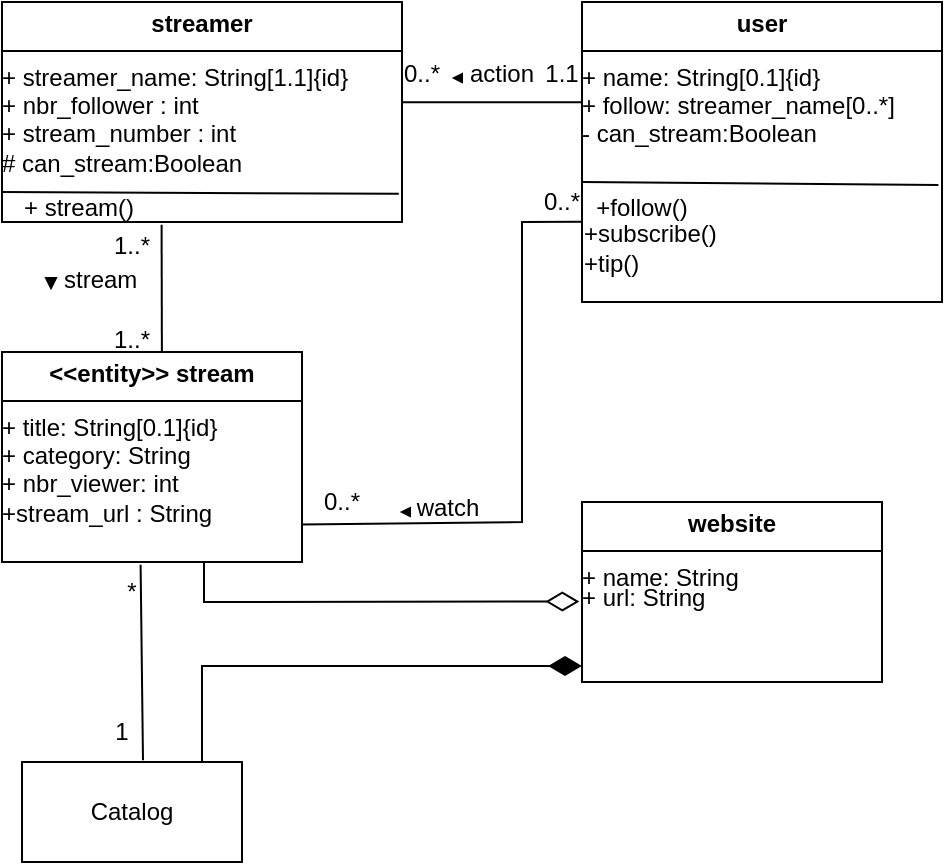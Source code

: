 <mxfile version="26.0.5">
  <diagram name="Page-1" id="72PGZ6ex92y7Sb8GpRT1">
    <mxGraphModel dx="848" dy="463" grid="1" gridSize="10" guides="1" tooltips="1" connect="1" arrows="1" fold="1" page="1" pageScale="1" pageWidth="827" pageHeight="1169" math="0" shadow="0">
      <root>
        <mxCell id="0" />
        <mxCell id="1" parent="0" />
        <mxCell id="iqtrlMXNQQJEfBGOO0jX-21" value="&lt;p style=&quot;margin:0px;margin-top:4px;text-align:center;&quot;&gt;&lt;b&gt;streamer&lt;/b&gt;&lt;/p&gt;&lt;hr size=&quot;1&quot; style=&quot;border-style:solid;&quot;&gt;&lt;div style=&quot;height:2px;&quot;&gt;+ streamer_name: String[1.1]{id}&lt;br&gt;&lt;/div&gt;&lt;div style=&quot;height:2px;&quot;&gt;&lt;br&gt;&lt;/div&gt;&lt;div style=&quot;height:2px;&quot;&gt;&lt;br&gt;&lt;/div&gt;&lt;div style=&quot;height:2px;&quot;&gt;&lt;br&gt;&lt;/div&gt;&lt;div style=&quot;height:2px;&quot;&gt;&lt;br&gt;&lt;/div&gt;&lt;div style=&quot;height:2px;&quot;&gt;&lt;br&gt;&lt;/div&gt;&lt;div style=&quot;height:2px;&quot;&gt;&lt;br&gt;&lt;/div&gt;&lt;div style=&quot;height:2px;&quot;&gt;+ nbr_follower : int&lt;br&gt;&lt;/div&gt;&lt;div style=&quot;height:2px;&quot;&gt;&lt;br&gt;&lt;/div&gt;&lt;div style=&quot;height:2px;&quot;&gt;&lt;br&gt;&lt;/div&gt;&lt;div style=&quot;height:2px;&quot;&gt;&lt;br&gt;&lt;/div&gt;&lt;div style=&quot;height:2px;&quot;&gt;&lt;br&gt;&lt;/div&gt;&lt;div style=&quot;height:2px;&quot;&gt;&lt;br&gt;&lt;/div&gt;&lt;div style=&quot;height:2px;&quot;&gt;&lt;br&gt;&lt;/div&gt;&lt;div style=&quot;height:2px;&quot;&gt;+ stream_number : int&lt;br&gt;# can_stream:Boolean&lt;/div&gt;" style="verticalAlign=top;align=left;overflow=fill;html=1;whiteSpace=wrap;" vertex="1" parent="1">
          <mxGeometry x="120" y="180" width="200" height="110" as="geometry" />
        </mxCell>
        <mxCell id="iqtrlMXNQQJEfBGOO0jX-22" value="&lt;p style=&quot;margin:0px;margin-top:4px;text-align:center;&quot;&gt;&lt;b&gt;&amp;lt;&amp;lt;entity&amp;gt;&amp;gt; stream&lt;/b&gt;&lt;/p&gt;&lt;hr size=&quot;1&quot; style=&quot;border-style:solid;&quot;&gt;&lt;div style=&quot;height:2px;&quot;&gt;+ title: String[0.1]{id}&lt;br&gt;&lt;/div&gt;&lt;div style=&quot;height:2px;&quot;&gt;&lt;br&gt;&lt;/div&gt;&lt;div style=&quot;height:2px;&quot;&gt;&lt;br&gt;&lt;/div&gt;&lt;div style=&quot;height:2px;&quot;&gt;&lt;br&gt;&lt;/div&gt;&lt;div style=&quot;height:2px;&quot;&gt;&lt;br&gt;&lt;/div&gt;&lt;div style=&quot;height:2px;&quot;&gt;&lt;br&gt;&lt;/div&gt;&lt;div style=&quot;height:2px;&quot;&gt;&lt;br&gt;&lt;/div&gt;&lt;div style=&quot;height:2px;&quot;&gt;+ category: String&lt;br&gt;&lt;/div&gt;&lt;div style=&quot;height:2px;&quot;&gt;&lt;br&gt;&lt;/div&gt;&lt;div style=&quot;height:2px;&quot;&gt;&lt;br&gt;&lt;/div&gt;&lt;div style=&quot;height:2px;&quot;&gt;&lt;br&gt;&lt;/div&gt;&lt;div style=&quot;height:2px;&quot;&gt;&lt;br&gt;&lt;/div&gt;&lt;div style=&quot;height:2px;&quot;&gt;&lt;br&gt;&lt;/div&gt;&lt;div style=&quot;height:2px;&quot;&gt;&lt;br&gt;&lt;/div&gt;&lt;div style=&quot;height:2px;&quot;&gt;+ nbr_viewer: int&lt;br&gt;+stream_url : String&lt;br&gt;&lt;/div&gt;" style="verticalAlign=top;align=left;overflow=fill;html=1;whiteSpace=wrap;" vertex="1" parent="1">
          <mxGeometry x="120" y="355" width="150" height="105" as="geometry" />
        </mxCell>
        <mxCell id="iqtrlMXNQQJEfBGOO0jX-29" value="&lt;p style=&quot;margin:0px;margin-top:4px;text-align:center;&quot;&gt;&lt;b&gt;website&lt;/b&gt;&lt;/p&gt;&lt;hr size=&quot;1&quot; style=&quot;border-style:solid;&quot;&gt;&lt;div style=&quot;height:2px;&quot;&gt;+ name: String&lt;br&gt;&lt;/div&gt;&lt;div style=&quot;height:2px;&quot;&gt;&lt;br&gt;&lt;/div&gt;&lt;div style=&quot;height:2px;&quot;&gt;&lt;br&gt;&lt;/div&gt;&lt;div style=&quot;height:2px;&quot;&gt;&lt;br&gt;&lt;/div&gt;&lt;div style=&quot;height:2px;&quot;&gt;&lt;br&gt;&lt;/div&gt;&lt;div style=&quot;height:2px;&quot;&gt;+ url: String&lt;br&gt;&lt;/div&gt;&lt;div style=&quot;height:2px;&quot;&gt;&lt;br&gt;&lt;/div&gt;&lt;div style=&quot;height:2px;&quot;&gt;&lt;br&gt;&lt;/div&gt;&lt;div style=&quot;height:2px;&quot;&gt;&lt;br&gt;&lt;/div&gt;&lt;div style=&quot;height:2px;&quot;&gt;&lt;br&gt;&lt;/div&gt;&lt;div style=&quot;height:2px;&quot;&gt;&lt;br&gt;&lt;/div&gt;&lt;div style=&quot;height:2px;&quot;&gt;&lt;br&gt;&lt;/div&gt;&lt;div style=&quot;height:2px;&quot;&gt;&lt;br&gt;&lt;/div&gt;" style="verticalAlign=top;align=left;overflow=fill;html=1;whiteSpace=wrap;" vertex="1" parent="1">
          <mxGeometry x="410" y="430" width="150" height="90" as="geometry" />
        </mxCell>
        <mxCell id="iqtrlMXNQQJEfBGOO0jX-30" value="Catalog" style="html=1;whiteSpace=wrap;" vertex="1" parent="1">
          <mxGeometry x="130" y="560" width="110" height="50" as="geometry" />
        </mxCell>
        <mxCell id="iqtrlMXNQQJEfBGOO0jX-33" value="" style="endArrow=none;html=1;rounded=0;exitX=0.462;exitY=1.013;exitDx=0;exitDy=0;exitPerimeter=0;entryX=0.55;entryY=-0.017;entryDx=0;entryDy=0;entryPerimeter=0;" edge="1" parent="1" source="iqtrlMXNQQJEfBGOO0jX-22" target="iqtrlMXNQQJEfBGOO0jX-30">
          <mxGeometry width="50" height="50" relative="1" as="geometry">
            <mxPoint x="300" y="350" as="sourcePoint" />
            <mxPoint x="200" y="450" as="targetPoint" />
          </mxGeometry>
        </mxCell>
        <mxCell id="iqtrlMXNQQJEfBGOO0jX-34" value="*" style="text;html=1;align=center;verticalAlign=middle;whiteSpace=wrap;rounded=0;" vertex="1" parent="1">
          <mxGeometry x="155" y="460" width="60" height="30" as="geometry" />
        </mxCell>
        <mxCell id="iqtrlMXNQQJEfBGOO0jX-35" value="1" style="text;html=1;align=center;verticalAlign=middle;whiteSpace=wrap;rounded=0;" vertex="1" parent="1">
          <mxGeometry x="150" y="530" width="60" height="30" as="geometry" />
        </mxCell>
        <mxCell id="iqtrlMXNQQJEfBGOO0jX-36" value="" style="endArrow=none;html=1;endSize=12;startArrow=diamondThin;startSize=14;startFill=0;edgeStyle=orthogonalEdgeStyle;align=left;verticalAlign=bottom;rounded=0;endFill=0;exitX=-0.009;exitY=0.553;exitDx=0;exitDy=0;exitPerimeter=0;" edge="1" parent="1" source="iqtrlMXNQQJEfBGOO0jX-29">
          <mxGeometry x="-1" y="3" relative="1" as="geometry">
            <mxPoint x="400" y="480" as="sourcePoint" />
            <mxPoint x="220" y="460" as="targetPoint" />
            <Array as="points">
              <mxPoint x="380" y="480" />
              <mxPoint x="221" y="480" />
              <mxPoint x="221" y="460" />
            </Array>
          </mxGeometry>
        </mxCell>
        <mxCell id="iqtrlMXNQQJEfBGOO0jX-37" value="" style="endArrow=none;html=1;endSize=12;startArrow=diamondThin;startSize=14;startFill=1;edgeStyle=orthogonalEdgeStyle;align=left;verticalAlign=bottom;rounded=0;entryX=0.75;entryY=0;entryDx=0;entryDy=0;endFill=0;" edge="1" parent="1">
          <mxGeometry x="-1" y="3" relative="1" as="geometry">
            <mxPoint x="410" y="512" as="sourcePoint" />
            <mxPoint x="219" y="560" as="targetPoint" />
            <Array as="points">
              <mxPoint x="220" y="512" />
              <mxPoint x="220" y="560" />
            </Array>
          </mxGeometry>
        </mxCell>
        <mxCell id="iqtrlMXNQQJEfBGOO0jX-40" value="" style="endArrow=none;html=1;rounded=0;entryX=0.399;entryY=1.012;entryDx=0;entryDy=0;entryPerimeter=0;exitX=0.533;exitY=0.005;exitDx=0;exitDy=0;exitPerimeter=0;" edge="1" parent="1" source="iqtrlMXNQQJEfBGOO0jX-22" target="iqtrlMXNQQJEfBGOO0jX-21">
          <mxGeometry width="50" height="50" relative="1" as="geometry">
            <mxPoint x="160" y="360" as="sourcePoint" />
            <mxPoint x="210" y="310" as="targetPoint" />
          </mxGeometry>
        </mxCell>
        <mxCell id="iqtrlMXNQQJEfBGOO0jX-41" value="1..*" style="text;strokeColor=none;fillColor=none;align=left;verticalAlign=top;spacingLeft=4;spacingRight=4;overflow=hidden;rotatable=0;points=[[0,0.5],[1,0.5]];portConstraint=eastwest;whiteSpace=wrap;html=1;" vertex="1" parent="1">
          <mxGeometry x="170" y="287.5" width="30" height="20" as="geometry" />
        </mxCell>
        <mxCell id="iqtrlMXNQQJEfBGOO0jX-42" value="1..*" style="text;strokeColor=none;fillColor=none;align=left;verticalAlign=top;spacingLeft=4;spacingRight=4;overflow=hidden;rotatable=0;points=[[0,0.5],[1,0.5]];portConstraint=eastwest;whiteSpace=wrap;html=1;" vertex="1" parent="1">
          <mxGeometry x="170" y="335" width="30" height="20" as="geometry" />
        </mxCell>
        <mxCell id="iqtrlMXNQQJEfBGOO0jX-43" value="stream" style="text;strokeColor=none;fillColor=none;align=left;verticalAlign=top;spacingLeft=4;spacingRight=4;overflow=hidden;rotatable=0;points=[[0,0.5],[1,0.5]];portConstraint=eastwest;whiteSpace=wrap;html=1;" vertex="1" parent="1">
          <mxGeometry x="145" y="305" width="50" height="20" as="geometry" />
        </mxCell>
        <mxCell id="iqtrlMXNQQJEfBGOO0jX-44" value="" style="triangle;whiteSpace=wrap;html=1;rotation=90;fillColor=#050505;" vertex="1" parent="1">
          <mxGeometry x="142" y="318" width="5" height="5" as="geometry" />
        </mxCell>
        <mxCell id="iqtrlMXNQQJEfBGOO0jX-46" value="&lt;p style=&quot;margin:0px;margin-top:4px;text-align:center;&quot;&gt;&lt;b&gt;user&lt;/b&gt;&lt;/p&gt;&lt;hr size=&quot;1&quot; style=&quot;border-style:solid;&quot;&gt;&lt;div style=&quot;height:2px;&quot;&gt;+ name: String[0.1]{id}&lt;br&gt;&lt;/div&gt;&lt;div style=&quot;height:2px;&quot;&gt;&lt;br&gt;&lt;/div&gt;&lt;div style=&quot;height:2px;&quot;&gt;&lt;br&gt;&lt;/div&gt;&lt;div style=&quot;height:2px;&quot;&gt;&lt;br&gt;&lt;/div&gt;&lt;div style=&quot;height:2px;&quot;&gt;&lt;br&gt;&lt;/div&gt;&lt;div style=&quot;height:2px;&quot;&gt;&lt;br&gt;&lt;/div&gt;&lt;div style=&quot;height:2px;&quot;&gt;&lt;br&gt;&lt;/div&gt;&lt;div style=&quot;height:2px;&quot;&gt;+ follow: streamer_name[0..*]&lt;br&gt;&lt;/div&gt;&lt;div style=&quot;height:2px;&quot;&gt;&lt;br&gt;&lt;/div&gt;&lt;div style=&quot;height:2px;&quot;&gt;&lt;br&gt;&lt;/div&gt;&lt;div style=&quot;height:2px;&quot;&gt;&lt;br&gt;&lt;/div&gt;&lt;div style=&quot;height:2px;&quot;&gt;&lt;br&gt;&lt;/div&gt;&lt;div style=&quot;height:2px;&quot;&gt;&lt;br&gt;&lt;/div&gt;&lt;div style=&quot;height:2px;&quot;&gt;&lt;br&gt;&lt;/div&gt;&lt;div style=&quot;height:2px;&quot;&gt;- can_stream:Boolean&lt;br&gt;&lt;/div&gt;" style="verticalAlign=top;align=left;overflow=fill;html=1;whiteSpace=wrap;" vertex="1" parent="1">
          <mxGeometry x="410" y="180" width="180" height="150" as="geometry" />
        </mxCell>
        <mxCell id="iqtrlMXNQQJEfBGOO0jX-47" value="" style="endArrow=none;html=1;rounded=0;" edge="1" parent="1">
          <mxGeometry width="50" height="50" relative="1" as="geometry">
            <mxPoint x="320" y="230.17" as="sourcePoint" />
            <mxPoint x="410" y="230.17" as="targetPoint" />
            <Array as="points">
              <mxPoint x="360" y="230.17" />
            </Array>
          </mxGeometry>
        </mxCell>
        <mxCell id="iqtrlMXNQQJEfBGOO0jX-48" value="" style="endArrow=none;html=1;rounded=0;entryX=-0.001;entryY=0.271;entryDx=0;entryDy=0;exitX=0.997;exitY=0.821;exitDx=0;exitDy=0;exitPerimeter=0;entryPerimeter=0;" edge="1" parent="1" source="iqtrlMXNQQJEfBGOO0jX-22" target="iqtrlMXNQQJEfBGOO0jX-67">
          <mxGeometry width="50" height="50" relative="1" as="geometry">
            <mxPoint x="280" y="440" as="sourcePoint" />
            <mxPoint x="407" y="270" as="targetPoint" />
            <Array as="points">
              <mxPoint x="380" y="440" />
              <mxPoint x="380" y="290" />
            </Array>
          </mxGeometry>
        </mxCell>
        <mxCell id="iqtrlMXNQQJEfBGOO0jX-50" value="action" style="text;html=1;align=center;verticalAlign=middle;whiteSpace=wrap;rounded=0;" vertex="1" parent="1">
          <mxGeometry x="340" y="205.75" width="60" height="19.5" as="geometry" />
        </mxCell>
        <mxCell id="iqtrlMXNQQJEfBGOO0jX-51" value="0..*" style="text;html=1;align=center;verticalAlign=middle;whiteSpace=wrap;rounded=0;" vertex="1" parent="1">
          <mxGeometry x="310" y="200.5" width="40" height="30" as="geometry" />
        </mxCell>
        <mxCell id="iqtrlMXNQQJEfBGOO0jX-52" value="0..*" style="text;html=1;align=center;verticalAlign=middle;whiteSpace=wrap;rounded=0;" vertex="1" parent="1">
          <mxGeometry x="270" y="420" width="40" height="20" as="geometry" />
        </mxCell>
        <mxCell id="iqtrlMXNQQJEfBGOO0jX-57" value="" style="triangle;whiteSpace=wrap;html=1;rotation=-180;fillColor=#050505;" vertex="1" parent="1">
          <mxGeometry x="346" y="216" width="4" height="4" as="geometry" />
        </mxCell>
        <mxCell id="iqtrlMXNQQJEfBGOO0jX-60" value="" style="triangle;whiteSpace=wrap;html=1;rotation=-180;fillColor=#050505;" vertex="1" parent="1">
          <mxGeometry x="320" y="433" width="4" height="4" as="geometry" />
        </mxCell>
        <mxCell id="iqtrlMXNQQJEfBGOO0jX-61" value="watch" style="text;html=1;align=center;verticalAlign=middle;whiteSpace=wrap;rounded=0;" vertex="1" parent="1">
          <mxGeometry x="313" y="423" width="60" height="20" as="geometry" />
        </mxCell>
        <mxCell id="iqtrlMXNQQJEfBGOO0jX-65" value="" style="endArrow=none;html=1;rounded=0;entryX=0.99;entryY=0.61;entryDx=0;entryDy=0;entryPerimeter=0;exitX=0.75;exitY=1;exitDx=0;exitDy=0;" edge="1" parent="1" target="iqtrlMXNQQJEfBGOO0jX-46">
          <mxGeometry width="50" height="50" relative="1" as="geometry">
            <mxPoint x="410" y="270" as="sourcePoint" />
            <mxPoint x="410" y="270" as="targetPoint" />
          </mxGeometry>
        </mxCell>
        <mxCell id="iqtrlMXNQQJEfBGOO0jX-66" value="&lt;div&gt;&lt;br&gt;&lt;/div&gt;&lt;div&gt;+follow()&lt;/div&gt;" style="text;html=1;align=center;verticalAlign=middle;whiteSpace=wrap;rounded=0;" vertex="1" parent="1">
          <mxGeometry x="410" y="260" width="60" height="30" as="geometry" />
        </mxCell>
        <mxCell id="iqtrlMXNQQJEfBGOO0jX-67" value="&lt;div&gt;+subscribe()&lt;/div&gt;&lt;div&gt;+tip()&lt;br&gt;&lt;/div&gt;" style="text;html=1;align=left;verticalAlign=middle;rounded=0;strokeWidth=0;whiteSpace=wrap;spacing=1;" vertex="1" parent="1">
          <mxGeometry x="410" y="275" width="80" height="55" as="geometry" />
        </mxCell>
        <mxCell id="iqtrlMXNQQJEfBGOO0jX-70" value="" style="endArrow=none;html=1;rounded=0;entryX=0.992;entryY=0.872;entryDx=0;entryDy=0;entryPerimeter=0;exitX=0.75;exitY=1;exitDx=0;exitDy=0;" edge="1" parent="1" target="iqtrlMXNQQJEfBGOO0jX-21">
          <mxGeometry width="50" height="50" relative="1" as="geometry">
            <mxPoint x="120" y="275" as="sourcePoint" />
            <mxPoint x="298" y="277" as="targetPoint" />
          </mxGeometry>
        </mxCell>
        <mxCell id="iqtrlMXNQQJEfBGOO0jX-71" value="+ stream()" style="text;html=1;align=left;verticalAlign=middle;rounded=0;strokeWidth=0;whiteSpace=wrap;spacing=1;" vertex="1" parent="1">
          <mxGeometry x="130" y="260" width="80" height="45" as="geometry" />
        </mxCell>
        <mxCell id="iqtrlMXNQQJEfBGOO0jX-74" value="1.1" style="text;html=1;align=center;verticalAlign=middle;whiteSpace=wrap;rounded=0;" vertex="1" parent="1">
          <mxGeometry x="380" y="200.5" width="40" height="30" as="geometry" />
        </mxCell>
        <mxCell id="iqtrlMXNQQJEfBGOO0jX-82" value="0..*" style="text;html=1;align=center;verticalAlign=middle;whiteSpace=wrap;rounded=0;" vertex="1" parent="1">
          <mxGeometry x="380" y="270" width="40" height="20" as="geometry" />
        </mxCell>
      </root>
    </mxGraphModel>
  </diagram>
</mxfile>
